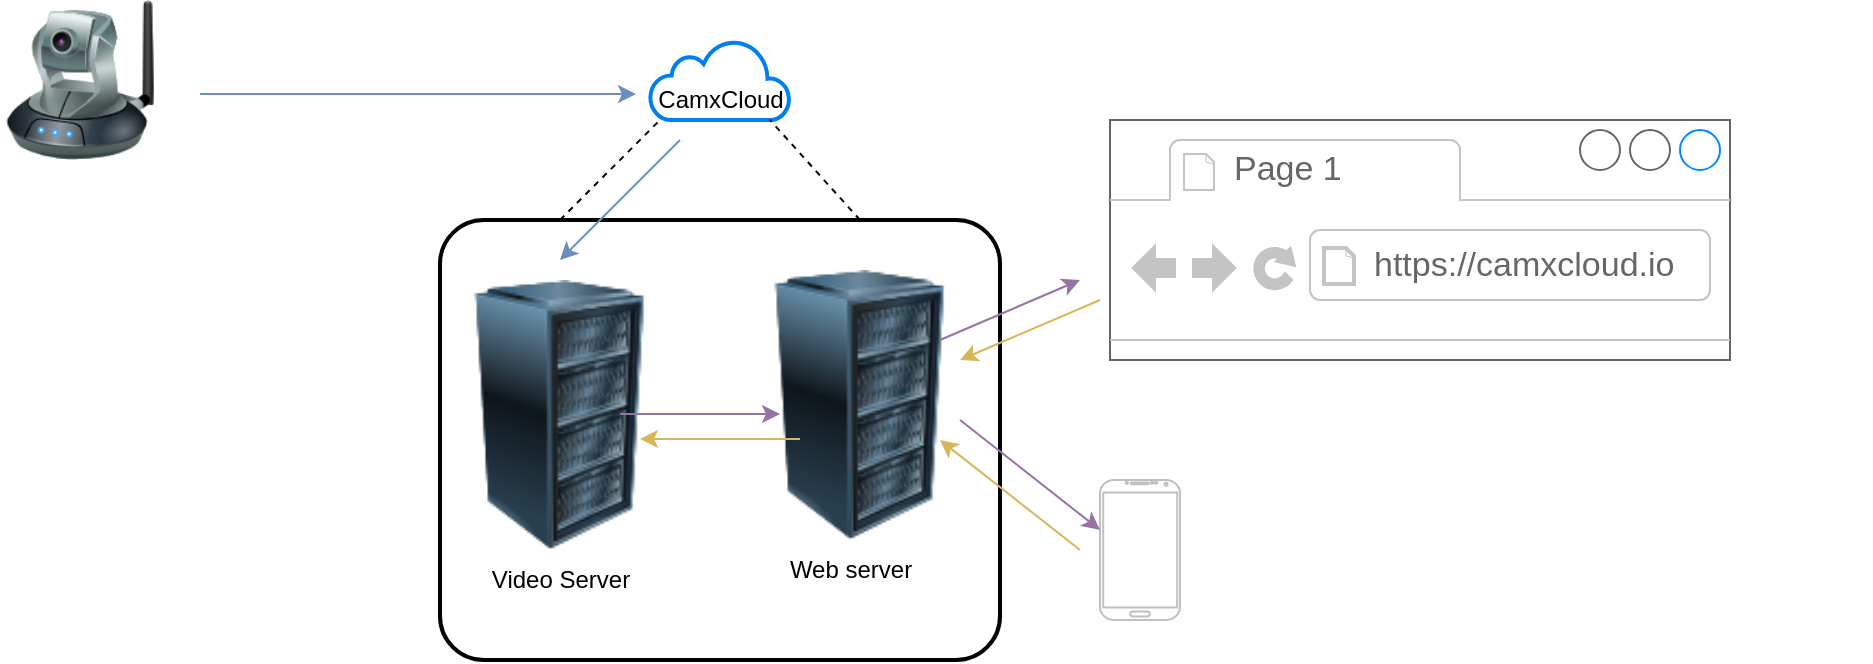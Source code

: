 <mxfile version="14.9.5" type="device"><diagram id="rsNBvJEmD2huxVd2UqoB" name="Page-1"><mxGraphModel dx="946" dy="557" grid="1" gridSize="10" guides="1" tooltips="1" connect="1" arrows="1" fold="1" page="1" pageScale="1" pageWidth="850" pageHeight="1100" math="0" shadow="0"><root><mxCell id="0"/><mxCell id="1" parent="0"/><mxCell id="CbtVD2IcBzIlw5riMzCy-1" value="" style="image;html=1;image=img/lib/clip_art/computers/Server_Rack_128x128.png" vertex="1" parent="1"><mxGeometry x="260" y="200" width="120" height="135" as="geometry"/></mxCell><mxCell id="CbtVD2IcBzIlw5riMzCy-2" value="" style="image;html=1;image=img/lib/clip_art/networking/Ip_Camera_128x128.png" vertex="1" parent="1"><mxGeometry x="40" y="60" width="80" height="80" as="geometry"/></mxCell><mxCell id="CbtVD2IcBzIlw5riMzCy-5" value="" style="image;html=1;image=img/lib/clip_art/computers/Server_Rack_128x128.png" vertex="1" parent="1"><mxGeometry x="410" y="195" width="120" height="135" as="geometry"/></mxCell><mxCell id="CbtVD2IcBzIlw5riMzCy-6" value="Video Server" style="text;html=1;align=center;verticalAlign=middle;resizable=0;points=[];autosize=1;strokeColor=none;" vertex="1" parent="1"><mxGeometry x="280" y="340" width="80" height="20" as="geometry"/></mxCell><mxCell id="CbtVD2IcBzIlw5riMzCy-7" value="Web server" style="text;html=1;align=center;verticalAlign=middle;resizable=0;points=[];autosize=1;strokeColor=none;" vertex="1" parent="1"><mxGeometry x="425" y="335" width="80" height="20" as="geometry"/></mxCell><mxCell id="CbtVD2IcBzIlw5riMzCy-8" value="" style="strokeWidth=1;shadow=0;dashed=0;align=center;html=1;shape=mxgraph.mockup.containers.browserWindow;rSize=0;strokeColor=#666666;strokeColor2=#008cff;strokeColor3=#c4c4c4;mainText=,;recursiveResize=0;" vertex="1" parent="1"><mxGeometry x="595" y="120" width="310" height="120" as="geometry"/></mxCell><mxCell id="CbtVD2IcBzIlw5riMzCy-9" value="Page 1" style="strokeWidth=1;shadow=0;dashed=0;align=center;html=1;shape=mxgraph.mockup.containers.anchor;fontSize=17;fontColor=#666666;align=left;" vertex="1" parent="CbtVD2IcBzIlw5riMzCy-8"><mxGeometry x="60" y="12" width="110" height="26" as="geometry"/></mxCell><mxCell id="CbtVD2IcBzIlw5riMzCy-10" value="https://camxcloud.io" style="strokeWidth=1;shadow=0;dashed=0;align=center;html=1;shape=mxgraph.mockup.containers.anchor;rSize=0;fontSize=17;fontColor=#666666;align=left;" vertex="1" parent="CbtVD2IcBzIlw5riMzCy-8"><mxGeometry x="130" y="60" width="250" height="26" as="geometry"/></mxCell><mxCell id="CbtVD2IcBzIlw5riMzCy-11" value="" style="verticalLabelPosition=bottom;verticalAlign=top;html=1;shadow=0;dashed=0;strokeWidth=1;shape=mxgraph.android.phone2;strokeColor=#c0c0c0;" vertex="1" parent="1"><mxGeometry x="590" y="300" width="40" height="70" as="geometry"/></mxCell><mxCell id="CbtVD2IcBzIlw5riMzCy-12" value="" style="rounded=1;arcSize=10;dashed=0;fillColor=none;gradientColor=none;strokeWidth=2;" vertex="1" parent="1"><mxGeometry x="260" y="170" width="280" height="220" as="geometry"/></mxCell><mxCell id="CbtVD2IcBzIlw5riMzCy-17" value="" style="group" vertex="1" connectable="0" parent="1"><mxGeometry x="360" y="80" width="80" height="40" as="geometry"/></mxCell><mxCell id="CbtVD2IcBzIlw5riMzCy-15" value="" style="html=1;verticalLabelPosition=bottom;align=center;labelBackgroundColor=#ffffff;verticalAlign=top;strokeWidth=2;strokeColor=#0080F0;shadow=0;dashed=0;shape=mxgraph.ios7.icons.cloud;" vertex="1" parent="CbtVD2IcBzIlw5riMzCy-17"><mxGeometry x="5" width="70" height="40" as="geometry"/></mxCell><mxCell id="CbtVD2IcBzIlw5riMzCy-16" value="CamxCloud" style="text;html=1;align=center;verticalAlign=middle;resizable=0;points=[];autosize=1;strokeColor=none;" vertex="1" parent="CbtVD2IcBzIlw5riMzCy-17"><mxGeometry y="20" width="80" height="20" as="geometry"/></mxCell><mxCell id="CbtVD2IcBzIlw5riMzCy-18" value="" style="endArrow=none;dashed=1;html=1;" edge="1" parent="1"><mxGeometry width="50" height="50" relative="1" as="geometry"><mxPoint x="320" y="170" as="sourcePoint"/><mxPoint x="370" y="120" as="targetPoint"/></mxGeometry></mxCell><mxCell id="CbtVD2IcBzIlw5riMzCy-19" value="" style="endArrow=none;dashed=1;html=1;" edge="1" parent="1"><mxGeometry width="50" height="50" relative="1" as="geometry"><mxPoint x="470" y="170" as="sourcePoint"/><mxPoint x="425" y="120" as="targetPoint"/></mxGeometry></mxCell><mxCell id="CbtVD2IcBzIlw5riMzCy-20" value="" style="endArrow=classic;html=1;entryX=-0.025;entryY=0.35;entryDx=0;entryDy=0;entryPerimeter=0;fillColor=#dae8fc;strokeColor=#6c8ebf;" edge="1" parent="1" target="CbtVD2IcBzIlw5riMzCy-16"><mxGeometry width="50" height="50" relative="1" as="geometry"><mxPoint x="140" y="107" as="sourcePoint"/><mxPoint x="180" y="100" as="targetPoint"/></mxGeometry></mxCell><mxCell id="CbtVD2IcBzIlw5riMzCy-24" value="" style="endArrow=classic;html=1;fillColor=#e1d5e7;strokeColor=#9673a6;" edge="1" parent="1"><mxGeometry width="50" height="50" relative="1" as="geometry"><mxPoint x="350" y="267" as="sourcePoint"/><mxPoint x="430" y="267" as="targetPoint"/></mxGeometry></mxCell><mxCell id="CbtVD2IcBzIlw5riMzCy-25" value="" style="endArrow=classic;html=1;fillColor=#fff2cc;strokeColor=#d6b656;" edge="1" parent="1"><mxGeometry width="50" height="50" relative="1" as="geometry"><mxPoint x="440" y="279.5" as="sourcePoint"/><mxPoint x="360" y="279.5" as="targetPoint"/></mxGeometry></mxCell><mxCell id="CbtVD2IcBzIlw5riMzCy-26" value="" style="endArrow=classic;html=1;fillColor=#dae8fc;strokeColor=#6c8ebf;" edge="1" parent="1"><mxGeometry width="50" height="50" relative="1" as="geometry"><mxPoint x="380" y="130" as="sourcePoint"/><mxPoint x="320" y="190" as="targetPoint"/></mxGeometry></mxCell><mxCell id="CbtVD2IcBzIlw5riMzCy-27" value="" style="endArrow=classic;html=1;fillColor=#e1d5e7;strokeColor=#9673a6;" edge="1" parent="1"><mxGeometry width="50" height="50" relative="1" as="geometry"><mxPoint x="510" y="230" as="sourcePoint"/><mxPoint x="580" y="200" as="targetPoint"/></mxGeometry></mxCell><mxCell id="CbtVD2IcBzIlw5riMzCy-28" value="" style="endArrow=classic;html=1;fillColor=#fff2cc;strokeColor=#d6b656;" edge="1" parent="1"><mxGeometry width="50" height="50" relative="1" as="geometry"><mxPoint x="590" y="210" as="sourcePoint"/><mxPoint x="520" y="240" as="targetPoint"/></mxGeometry></mxCell><mxCell id="CbtVD2IcBzIlw5riMzCy-29" value="" style="endArrow=classic;html=1;fillColor=#fff2cc;strokeColor=#d6b656;" edge="1" parent="1"><mxGeometry width="50" height="50" relative="1" as="geometry"><mxPoint x="580" y="335" as="sourcePoint"/><mxPoint x="510" y="280" as="targetPoint"/></mxGeometry></mxCell><mxCell id="CbtVD2IcBzIlw5riMzCy-31" value="" style="endArrow=classic;html=1;fillColor=#e1d5e7;strokeColor=#9673a6;" edge="1" parent="1"><mxGeometry width="50" height="50" relative="1" as="geometry"><mxPoint x="520" y="270" as="sourcePoint"/><mxPoint x="590" y="325" as="targetPoint"/></mxGeometry></mxCell></root></mxGraphModel></diagram></mxfile>